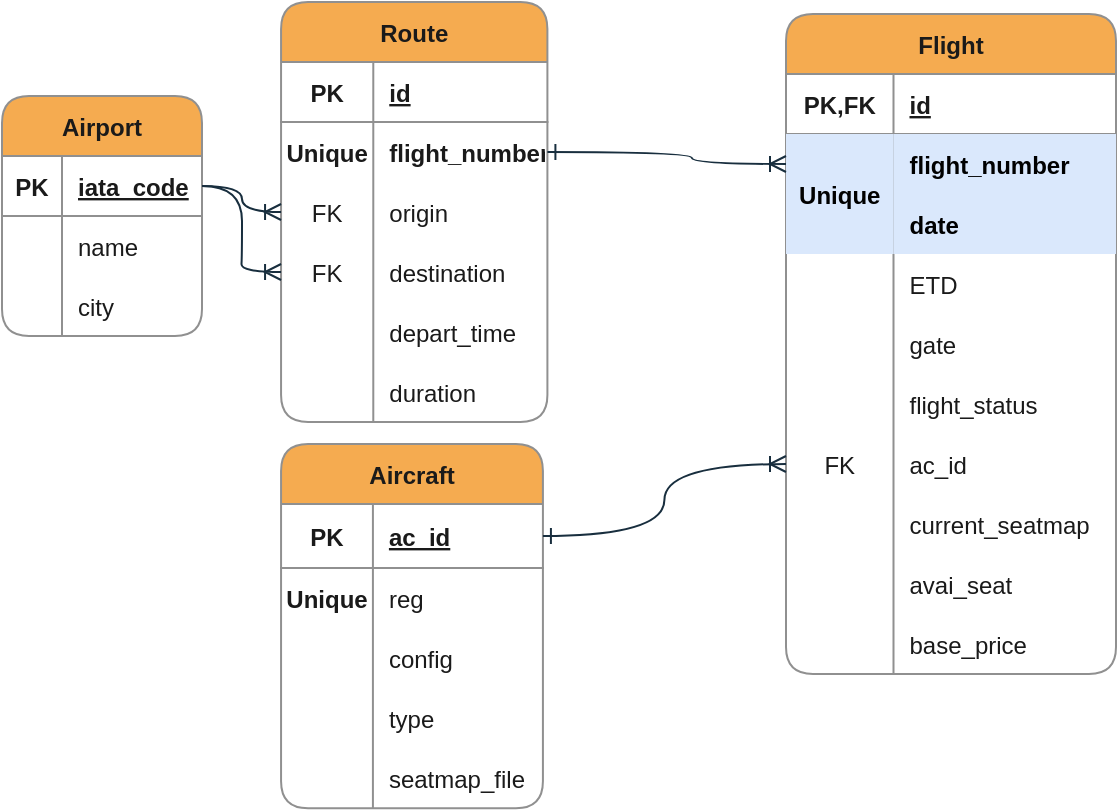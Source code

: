 <mxfile version="21.1.2" type="device">
  <diagram name="Page-1" id="VStVm216bVT6x2xg9EZD">
    <mxGraphModel dx="648" dy="662" grid="0" gridSize="10" guides="1" tooltips="1" connect="1" arrows="1" fold="1" page="1" pageScale="1" pageWidth="1654" pageHeight="1169" math="0" shadow="0">
      <root>
        <mxCell id="0" />
        <mxCell id="1" parent="0" />
        <mxCell id="iyMpevj_MP7e8I89YOsK-1" value="Route" style="shape=table;startSize=30;container=1;collapsible=1;childLayout=tableLayout;fixedRows=1;rowLines=0;fontStyle=1;align=center;resizeLast=1;rounded=1;fillColor=#F5AB50;strokeColor=#909090;fontColor=#1A1A1A;" vertex="1" parent="1">
          <mxGeometry x="172.53" y="488" width="133.176" height="210" as="geometry">
            <mxRectangle x="360" y="570" width="70" height="30" as="alternateBounds" />
          </mxGeometry>
        </mxCell>
        <mxCell id="iyMpevj_MP7e8I89YOsK-2" value="" style="shape=tableRow;horizontal=0;startSize=0;swimlaneHead=0;swimlaneBody=0;fillColor=none;collapsible=0;dropTarget=0;points=[[0,0.5],[1,0.5]];portConstraint=eastwest;top=0;left=0;right=0;bottom=1;rounded=1;strokeColor=#909090;fontColor=#1A1A1A;" vertex="1" parent="iyMpevj_MP7e8I89YOsK-1">
          <mxGeometry y="30" width="133.176" height="30" as="geometry" />
        </mxCell>
        <mxCell id="iyMpevj_MP7e8I89YOsK-3" value="PK" style="shape=partialRectangle;connectable=0;fillColor=none;top=0;left=0;bottom=0;right=0;fontStyle=1;overflow=hidden;rounded=1;strokeColor=#909090;fontColor=#1A1A1A;" vertex="1" parent="iyMpevj_MP7e8I89YOsK-2">
          <mxGeometry width="46.117" height="30" as="geometry">
            <mxRectangle width="46.117" height="30" as="alternateBounds" />
          </mxGeometry>
        </mxCell>
        <mxCell id="iyMpevj_MP7e8I89YOsK-4" value="id" style="shape=partialRectangle;connectable=0;fillColor=none;top=0;left=0;bottom=0;right=0;align=left;spacingLeft=6;fontStyle=5;overflow=hidden;rounded=1;strokeColor=#909090;fontColor=#1A1A1A;" vertex="1" parent="iyMpevj_MP7e8I89YOsK-2">
          <mxGeometry x="46.117" width="87.059" height="30" as="geometry">
            <mxRectangle width="87.059" height="30" as="alternateBounds" />
          </mxGeometry>
        </mxCell>
        <mxCell id="iyMpevj_MP7e8I89YOsK-96" style="shape=tableRow;horizontal=0;startSize=0;swimlaneHead=0;swimlaneBody=0;fillColor=none;collapsible=0;dropTarget=0;points=[[0,0.5],[1,0.5]];portConstraint=eastwest;top=0;left=0;right=0;bottom=0;rounded=1;strokeColor=#909090;fontColor=#1A1A1A;fontStyle=1" vertex="1" parent="iyMpevj_MP7e8I89YOsK-1">
          <mxGeometry y="60" width="133.176" height="30" as="geometry" />
        </mxCell>
        <mxCell id="iyMpevj_MP7e8I89YOsK-97" value="Unique" style="shape=partialRectangle;connectable=0;fillColor=none;top=0;left=0;bottom=0;right=0;editable=1;overflow=hidden;rounded=1;strokeColor=#909090;fontColor=#1A1A1A;fontStyle=1" vertex="1" parent="iyMpevj_MP7e8I89YOsK-96">
          <mxGeometry width="46.117" height="30" as="geometry">
            <mxRectangle width="46.117" height="30" as="alternateBounds" />
          </mxGeometry>
        </mxCell>
        <mxCell id="iyMpevj_MP7e8I89YOsK-98" value="flight_number" style="shape=partialRectangle;connectable=0;fillColor=none;top=0;left=0;bottom=0;right=0;align=left;spacingLeft=6;overflow=hidden;rounded=1;strokeColor=#909090;fontColor=#1A1A1A;fontStyle=1" vertex="1" parent="iyMpevj_MP7e8I89YOsK-96">
          <mxGeometry x="46.117" width="87.059" height="30" as="geometry">
            <mxRectangle width="87.059" height="30" as="alternateBounds" />
          </mxGeometry>
        </mxCell>
        <mxCell id="iyMpevj_MP7e8I89YOsK-5" value="" style="shape=tableRow;horizontal=0;startSize=0;swimlaneHead=0;swimlaneBody=0;fillColor=none;collapsible=0;dropTarget=0;points=[[0,0.5],[1,0.5]];portConstraint=eastwest;top=0;left=0;right=0;bottom=0;rounded=1;strokeColor=#909090;fontColor=#1A1A1A;" vertex="1" parent="iyMpevj_MP7e8I89YOsK-1">
          <mxGeometry y="90" width="133.176" height="30" as="geometry" />
        </mxCell>
        <mxCell id="iyMpevj_MP7e8I89YOsK-6" value="FK" style="shape=partialRectangle;connectable=0;fillColor=none;top=0;left=0;bottom=0;right=0;editable=1;overflow=hidden;rounded=1;strokeColor=#909090;fontColor=#1A1A1A;" vertex="1" parent="iyMpevj_MP7e8I89YOsK-5">
          <mxGeometry width="46.117" height="30" as="geometry">
            <mxRectangle width="46.117" height="30" as="alternateBounds" />
          </mxGeometry>
        </mxCell>
        <mxCell id="iyMpevj_MP7e8I89YOsK-7" value="origin" style="shape=partialRectangle;connectable=0;fillColor=none;top=0;left=0;bottom=0;right=0;align=left;spacingLeft=6;overflow=hidden;rounded=1;strokeColor=#909090;fontColor=#1A1A1A;" vertex="1" parent="iyMpevj_MP7e8I89YOsK-5">
          <mxGeometry x="46.117" width="87.059" height="30" as="geometry">
            <mxRectangle width="87.059" height="30" as="alternateBounds" />
          </mxGeometry>
        </mxCell>
        <mxCell id="iyMpevj_MP7e8I89YOsK-8" value="" style="shape=tableRow;horizontal=0;startSize=0;swimlaneHead=0;swimlaneBody=0;fillColor=none;collapsible=0;dropTarget=0;points=[[0,0.5],[1,0.5]];portConstraint=eastwest;top=0;left=0;right=0;bottom=0;rounded=1;strokeColor=#909090;fontColor=#1A1A1A;" vertex="1" parent="iyMpevj_MP7e8I89YOsK-1">
          <mxGeometry y="120" width="133.176" height="30" as="geometry" />
        </mxCell>
        <mxCell id="iyMpevj_MP7e8I89YOsK-9" value="FK" style="shape=partialRectangle;connectable=0;fillColor=none;top=0;left=0;bottom=0;right=0;editable=1;overflow=hidden;rounded=1;strokeColor=#909090;fontColor=#1A1A1A;" vertex="1" parent="iyMpevj_MP7e8I89YOsK-8">
          <mxGeometry width="46.117" height="30" as="geometry">
            <mxRectangle width="46.117" height="30" as="alternateBounds" />
          </mxGeometry>
        </mxCell>
        <mxCell id="iyMpevj_MP7e8I89YOsK-10" value="destination" style="shape=partialRectangle;connectable=0;fillColor=none;top=0;left=0;bottom=0;right=0;align=left;spacingLeft=6;overflow=hidden;rounded=1;strokeColor=#909090;fontColor=#1A1A1A;" vertex="1" parent="iyMpevj_MP7e8I89YOsK-8">
          <mxGeometry x="46.117" width="87.059" height="30" as="geometry">
            <mxRectangle width="87.059" height="30" as="alternateBounds" />
          </mxGeometry>
        </mxCell>
        <mxCell id="iyMpevj_MP7e8I89YOsK-11" value="" style="shape=tableRow;horizontal=0;startSize=0;swimlaneHead=0;swimlaneBody=0;fillColor=none;collapsible=0;dropTarget=0;points=[[0,0.5],[1,0.5]];portConstraint=eastwest;top=0;left=0;right=0;bottom=0;rounded=1;strokeColor=#909090;fontColor=#1A1A1A;" vertex="1" parent="iyMpevj_MP7e8I89YOsK-1">
          <mxGeometry y="150" width="133.176" height="30" as="geometry" />
        </mxCell>
        <mxCell id="iyMpevj_MP7e8I89YOsK-12" value="" style="shape=partialRectangle;connectable=0;fillColor=none;top=0;left=0;bottom=0;right=0;editable=1;overflow=hidden;rounded=1;strokeColor=#909090;fontColor=#1A1A1A;" vertex="1" parent="iyMpevj_MP7e8I89YOsK-11">
          <mxGeometry width="46.117" height="30" as="geometry">
            <mxRectangle width="46.117" height="30" as="alternateBounds" />
          </mxGeometry>
        </mxCell>
        <mxCell id="iyMpevj_MP7e8I89YOsK-13" value="depart_time" style="shape=partialRectangle;connectable=0;fillColor=none;top=0;left=0;bottom=0;right=0;align=left;spacingLeft=6;overflow=hidden;rounded=1;strokeColor=#909090;fontColor=#1A1A1A;" vertex="1" parent="iyMpevj_MP7e8I89YOsK-11">
          <mxGeometry x="46.117" width="87.059" height="30" as="geometry">
            <mxRectangle width="87.059" height="30" as="alternateBounds" />
          </mxGeometry>
        </mxCell>
        <mxCell id="iyMpevj_MP7e8I89YOsK-14" style="shape=tableRow;horizontal=0;startSize=0;swimlaneHead=0;swimlaneBody=0;fillColor=none;collapsible=0;dropTarget=0;points=[[0,0.5],[1,0.5]];portConstraint=eastwest;top=0;left=0;right=0;bottom=0;rounded=1;strokeColor=#909090;fontColor=#1A1A1A;" vertex="1" parent="iyMpevj_MP7e8I89YOsK-1">
          <mxGeometry y="180" width="133.176" height="30" as="geometry" />
        </mxCell>
        <mxCell id="iyMpevj_MP7e8I89YOsK-15" style="shape=partialRectangle;connectable=0;fillColor=none;top=0;left=0;bottom=0;right=0;editable=1;overflow=hidden;rounded=1;strokeColor=#909090;fontColor=#1A1A1A;" vertex="1" parent="iyMpevj_MP7e8I89YOsK-14">
          <mxGeometry width="46.117" height="30" as="geometry">
            <mxRectangle width="46.117" height="30" as="alternateBounds" />
          </mxGeometry>
        </mxCell>
        <mxCell id="iyMpevj_MP7e8I89YOsK-16" value="duration" style="shape=partialRectangle;connectable=0;fillColor=none;top=0;left=0;bottom=0;right=0;align=left;spacingLeft=6;overflow=hidden;rounded=1;strokeColor=#909090;fontColor=#1A1A1A;" vertex="1" parent="iyMpevj_MP7e8I89YOsK-14">
          <mxGeometry x="46.117" width="87.059" height="30" as="geometry">
            <mxRectangle width="87.059" height="30" as="alternateBounds" />
          </mxGeometry>
        </mxCell>
        <mxCell id="iyMpevj_MP7e8I89YOsK-20" value="Airport" style="shape=table;startSize=30;container=1;collapsible=1;childLayout=tableLayout;fixedRows=1;rowLines=0;fontStyle=1;align=center;resizeLast=1;rounded=1;fillColor=#F5AB50;strokeColor=#909090;fontColor=#1A1A1A;" vertex="1" parent="1">
          <mxGeometry x="33" y="535" width="100" height="120" as="geometry" />
        </mxCell>
        <mxCell id="iyMpevj_MP7e8I89YOsK-21" value="" style="shape=tableRow;horizontal=0;startSize=0;swimlaneHead=0;swimlaneBody=0;fillColor=none;collapsible=0;dropTarget=0;points=[[0,0.5],[1,0.5]];portConstraint=eastwest;top=0;left=0;right=0;bottom=1;rounded=1;strokeColor=#909090;fontColor=#1A1A1A;" vertex="1" parent="iyMpevj_MP7e8I89YOsK-20">
          <mxGeometry y="30" width="100" height="30" as="geometry" />
        </mxCell>
        <mxCell id="iyMpevj_MP7e8I89YOsK-22" value="PK" style="shape=partialRectangle;connectable=0;fillColor=none;top=0;left=0;bottom=0;right=0;fontStyle=1;overflow=hidden;rounded=1;strokeColor=#909090;fontColor=#1A1A1A;" vertex="1" parent="iyMpevj_MP7e8I89YOsK-21">
          <mxGeometry width="30" height="30" as="geometry">
            <mxRectangle width="30" height="30" as="alternateBounds" />
          </mxGeometry>
        </mxCell>
        <mxCell id="iyMpevj_MP7e8I89YOsK-23" value="iata_code" style="shape=partialRectangle;connectable=0;fillColor=none;top=0;left=0;bottom=0;right=0;align=left;spacingLeft=6;fontStyle=5;overflow=hidden;rounded=1;strokeColor=#909090;fontColor=#1A1A1A;" vertex="1" parent="iyMpevj_MP7e8I89YOsK-21">
          <mxGeometry x="30" width="70" height="30" as="geometry">
            <mxRectangle width="70" height="30" as="alternateBounds" />
          </mxGeometry>
        </mxCell>
        <mxCell id="iyMpevj_MP7e8I89YOsK-24" value="" style="shape=tableRow;horizontal=0;startSize=0;swimlaneHead=0;swimlaneBody=0;fillColor=none;collapsible=0;dropTarget=0;points=[[0,0.5],[1,0.5]];portConstraint=eastwest;top=0;left=0;right=0;bottom=0;rounded=1;strokeColor=#909090;fontColor=#1A1A1A;" vertex="1" parent="iyMpevj_MP7e8I89YOsK-20">
          <mxGeometry y="60" width="100" height="30" as="geometry" />
        </mxCell>
        <mxCell id="iyMpevj_MP7e8I89YOsK-25" value="" style="shape=partialRectangle;connectable=0;fillColor=none;top=0;left=0;bottom=0;right=0;editable=1;overflow=hidden;rounded=1;strokeColor=#909090;fontColor=#1A1A1A;" vertex="1" parent="iyMpevj_MP7e8I89YOsK-24">
          <mxGeometry width="30" height="30" as="geometry">
            <mxRectangle width="30" height="30" as="alternateBounds" />
          </mxGeometry>
        </mxCell>
        <mxCell id="iyMpevj_MP7e8I89YOsK-26" value="name" style="shape=partialRectangle;connectable=0;fillColor=none;top=0;left=0;bottom=0;right=0;align=left;spacingLeft=6;overflow=hidden;rounded=1;strokeColor=#909090;fontColor=#1A1A1A;" vertex="1" parent="iyMpevj_MP7e8I89YOsK-24">
          <mxGeometry x="30" width="70" height="30" as="geometry">
            <mxRectangle width="70" height="30" as="alternateBounds" />
          </mxGeometry>
        </mxCell>
        <mxCell id="iyMpevj_MP7e8I89YOsK-27" value="" style="shape=tableRow;horizontal=0;startSize=0;swimlaneHead=0;swimlaneBody=0;fillColor=none;collapsible=0;dropTarget=0;points=[[0,0.5],[1,0.5]];portConstraint=eastwest;top=0;left=0;right=0;bottom=0;rounded=1;strokeColor=#909090;fontColor=#1A1A1A;" vertex="1" parent="iyMpevj_MP7e8I89YOsK-20">
          <mxGeometry y="90" width="100" height="30" as="geometry" />
        </mxCell>
        <mxCell id="iyMpevj_MP7e8I89YOsK-28" value="" style="shape=partialRectangle;connectable=0;fillColor=none;top=0;left=0;bottom=0;right=0;editable=1;overflow=hidden;rounded=1;strokeColor=#909090;fontColor=#1A1A1A;" vertex="1" parent="iyMpevj_MP7e8I89YOsK-27">
          <mxGeometry width="30" height="30" as="geometry">
            <mxRectangle width="30" height="30" as="alternateBounds" />
          </mxGeometry>
        </mxCell>
        <mxCell id="iyMpevj_MP7e8I89YOsK-29" value="city" style="shape=partialRectangle;connectable=0;fillColor=none;top=0;left=0;bottom=0;right=0;align=left;spacingLeft=6;overflow=hidden;rounded=1;strokeColor=#909090;fontColor=#1A1A1A;" vertex="1" parent="iyMpevj_MP7e8I89YOsK-27">
          <mxGeometry x="30" width="70" height="30" as="geometry">
            <mxRectangle width="70" height="30" as="alternateBounds" />
          </mxGeometry>
        </mxCell>
        <mxCell id="iyMpevj_MP7e8I89YOsK-30" value="Aircraft" style="shape=table;startSize=30;container=1;collapsible=1;childLayout=tableLayout;fixedRows=1;rowLines=0;fontStyle=1;align=center;resizeLast=1;rounded=1;fillColor=#F5AB50;strokeColor=#909090;fontColor=#1A1A1A;" vertex="1" parent="1">
          <mxGeometry x="172.53" y="709" width="130.928" height="182.13" as="geometry" />
        </mxCell>
        <mxCell id="iyMpevj_MP7e8I89YOsK-31" value="" style="shape=tableRow;horizontal=0;startSize=0;swimlaneHead=0;swimlaneBody=0;fillColor=none;collapsible=0;dropTarget=0;points=[[0,0.5],[1,0.5]];portConstraint=eastwest;top=0;left=0;right=0;bottom=1;rounded=1;strokeColor=#909090;fontColor=#1A1A1A;" vertex="1" parent="iyMpevj_MP7e8I89YOsK-30">
          <mxGeometry y="30" width="130.928" height="32" as="geometry" />
        </mxCell>
        <mxCell id="iyMpevj_MP7e8I89YOsK-32" value="PK" style="shape=partialRectangle;connectable=0;fillColor=none;top=0;left=0;bottom=0;right=0;fontStyle=1;overflow=hidden;rounded=1;strokeColor=#909090;fontColor=#1A1A1A;" vertex="1" parent="iyMpevj_MP7e8I89YOsK-31">
          <mxGeometry width="45.928" height="32" as="geometry">
            <mxRectangle width="45.928" height="32" as="alternateBounds" />
          </mxGeometry>
        </mxCell>
        <mxCell id="iyMpevj_MP7e8I89YOsK-33" value="ac_id" style="shape=partialRectangle;connectable=0;fillColor=none;top=0;left=0;bottom=0;right=0;align=left;spacingLeft=6;fontStyle=5;overflow=hidden;rounded=1;strokeColor=#909090;fontColor=#1A1A1A;" vertex="1" parent="iyMpevj_MP7e8I89YOsK-31">
          <mxGeometry x="45.928" width="85.0" height="32" as="geometry">
            <mxRectangle width="85.0" height="32" as="alternateBounds" />
          </mxGeometry>
        </mxCell>
        <mxCell id="iyMpevj_MP7e8I89YOsK-34" value="" style="shape=tableRow;horizontal=0;startSize=0;swimlaneHead=0;swimlaneBody=0;fillColor=none;collapsible=0;dropTarget=0;points=[[0,0.5],[1,0.5]];portConstraint=eastwest;top=0;left=0;right=0;bottom=0;rounded=1;strokeColor=#909090;fontColor=#1A1A1A;" vertex="1" parent="iyMpevj_MP7e8I89YOsK-30">
          <mxGeometry y="62" width="130.928" height="30" as="geometry" />
        </mxCell>
        <mxCell id="iyMpevj_MP7e8I89YOsK-35" value="Unique" style="shape=partialRectangle;connectable=0;fillColor=none;top=0;left=0;bottom=0;right=0;editable=1;overflow=hidden;rounded=1;strokeColor=#909090;fontColor=#1A1A1A;fontStyle=1" vertex="1" parent="iyMpevj_MP7e8I89YOsK-34">
          <mxGeometry width="45.928" height="30" as="geometry">
            <mxRectangle width="45.928" height="30" as="alternateBounds" />
          </mxGeometry>
        </mxCell>
        <mxCell id="iyMpevj_MP7e8I89YOsK-36" value="reg" style="shape=partialRectangle;connectable=0;fillColor=none;top=0;left=0;bottom=0;right=0;align=left;spacingLeft=6;overflow=hidden;rounded=1;strokeColor=#909090;fontColor=#1A1A1A;" vertex="1" parent="iyMpevj_MP7e8I89YOsK-34">
          <mxGeometry x="45.928" width="85.0" height="30" as="geometry">
            <mxRectangle width="85.0" height="30" as="alternateBounds" />
          </mxGeometry>
        </mxCell>
        <mxCell id="iyMpevj_MP7e8I89YOsK-37" value="" style="shape=tableRow;horizontal=0;startSize=0;swimlaneHead=0;swimlaneBody=0;fillColor=none;collapsible=0;dropTarget=0;points=[[0,0.5],[1,0.5]];portConstraint=eastwest;top=0;left=0;right=0;bottom=0;rounded=1;strokeColor=#909090;fontColor=#1A1A1A;" vertex="1" parent="iyMpevj_MP7e8I89YOsK-30">
          <mxGeometry y="92" width="130.928" height="30" as="geometry" />
        </mxCell>
        <mxCell id="iyMpevj_MP7e8I89YOsK-38" value="" style="shape=partialRectangle;connectable=0;fillColor=none;top=0;left=0;bottom=0;right=0;editable=1;overflow=hidden;rounded=1;strokeColor=#909090;fontColor=#1A1A1A;" vertex="1" parent="iyMpevj_MP7e8I89YOsK-37">
          <mxGeometry width="45.928" height="30" as="geometry">
            <mxRectangle width="45.928" height="30" as="alternateBounds" />
          </mxGeometry>
        </mxCell>
        <mxCell id="iyMpevj_MP7e8I89YOsK-39" value="config" style="shape=partialRectangle;connectable=0;fillColor=none;top=0;left=0;bottom=0;right=0;align=left;spacingLeft=6;overflow=hidden;rounded=1;strokeColor=#909090;fontColor=#1A1A1A;" vertex="1" parent="iyMpevj_MP7e8I89YOsK-37">
          <mxGeometry x="45.928" width="85.0" height="30" as="geometry">
            <mxRectangle width="85.0" height="30" as="alternateBounds" />
          </mxGeometry>
        </mxCell>
        <mxCell id="iyMpevj_MP7e8I89YOsK-40" style="shape=tableRow;horizontal=0;startSize=0;swimlaneHead=0;swimlaneBody=0;fillColor=none;collapsible=0;dropTarget=0;points=[[0,0.5],[1,0.5]];portConstraint=eastwest;top=0;left=0;right=0;bottom=0;rounded=1;strokeColor=#909090;fontColor=#1A1A1A;" vertex="1" parent="iyMpevj_MP7e8I89YOsK-30">
          <mxGeometry y="122" width="130.928" height="30" as="geometry" />
        </mxCell>
        <mxCell id="iyMpevj_MP7e8I89YOsK-41" value="" style="shape=partialRectangle;connectable=0;fillColor=none;top=0;left=0;bottom=0;right=0;editable=1;overflow=hidden;rounded=1;strokeColor=#909090;fontColor=#1A1A1A;" vertex="1" parent="iyMpevj_MP7e8I89YOsK-40">
          <mxGeometry width="45.928" height="30" as="geometry">
            <mxRectangle width="45.928" height="30" as="alternateBounds" />
          </mxGeometry>
        </mxCell>
        <mxCell id="iyMpevj_MP7e8I89YOsK-42" value="type" style="shape=partialRectangle;connectable=0;fillColor=none;top=0;left=0;bottom=0;right=0;align=left;spacingLeft=6;overflow=hidden;rounded=1;strokeColor=#909090;fontColor=#1A1A1A;" vertex="1" parent="iyMpevj_MP7e8I89YOsK-40">
          <mxGeometry x="45.928" width="85.0" height="30" as="geometry">
            <mxRectangle width="85.0" height="30" as="alternateBounds" />
          </mxGeometry>
        </mxCell>
        <mxCell id="iyMpevj_MP7e8I89YOsK-107" style="shape=tableRow;horizontal=0;startSize=0;swimlaneHead=0;swimlaneBody=0;fillColor=none;collapsible=0;dropTarget=0;points=[[0,0.5],[1,0.5]];portConstraint=eastwest;top=0;left=0;right=0;bottom=0;rounded=1;strokeColor=#909090;fontColor=#1A1A1A;" vertex="1" parent="iyMpevj_MP7e8I89YOsK-30">
          <mxGeometry y="152" width="130.928" height="30" as="geometry" />
        </mxCell>
        <mxCell id="iyMpevj_MP7e8I89YOsK-108" value="" style="shape=partialRectangle;connectable=0;fillColor=none;top=0;left=0;bottom=0;right=0;editable=1;overflow=hidden;rounded=1;strokeColor=#909090;fontColor=#1A1A1A;" vertex="1" parent="iyMpevj_MP7e8I89YOsK-107">
          <mxGeometry width="45.928" height="30" as="geometry">
            <mxRectangle width="45.928" height="30" as="alternateBounds" />
          </mxGeometry>
        </mxCell>
        <mxCell id="iyMpevj_MP7e8I89YOsK-109" value="seatmap_file" style="shape=partialRectangle;connectable=0;fillColor=none;top=0;left=0;bottom=0;right=0;align=left;spacingLeft=6;overflow=hidden;rounded=1;strokeColor=#909090;fontColor=#1A1A1A;" vertex="1" parent="iyMpevj_MP7e8I89YOsK-107">
          <mxGeometry x="45.928" width="85.0" height="30" as="geometry">
            <mxRectangle width="85.0" height="30" as="alternateBounds" />
          </mxGeometry>
        </mxCell>
        <mxCell id="iyMpevj_MP7e8I89YOsK-50" value="Flight" style="shape=table;startSize=30;container=1;collapsible=1;childLayout=tableLayout;fixedRows=1;rowLines=0;fontStyle=1;align=center;resizeLast=1;rounded=1;fillColor=#F5AB50;strokeColor=#909090;fontColor=#1A1A1A;" vertex="1" parent="1">
          <mxGeometry x="425" y="494" width="165" height="330" as="geometry" />
        </mxCell>
        <mxCell id="iyMpevj_MP7e8I89YOsK-51" value="" style="shape=tableRow;horizontal=0;startSize=0;swimlaneHead=0;swimlaneBody=0;fillColor=none;collapsible=0;dropTarget=0;points=[[0,0.5],[1,0.5]];portConstraint=eastwest;top=0;left=0;right=0;bottom=1;rounded=1;strokeColor=#909090;fontColor=#1A1A1A;" vertex="1" parent="iyMpevj_MP7e8I89YOsK-50">
          <mxGeometry y="30" width="165" height="30" as="geometry" />
        </mxCell>
        <mxCell id="iyMpevj_MP7e8I89YOsK-52" value="PK,FK" style="shape=partialRectangle;connectable=0;fillColor=none;top=0;left=0;bottom=0;right=0;fontStyle=1;overflow=hidden;rounded=1;strokeColor=#909090;fontColor=#1A1A1A;" vertex="1" parent="iyMpevj_MP7e8I89YOsK-51">
          <mxGeometry width="53.75" height="30" as="geometry">
            <mxRectangle width="53.75" height="30" as="alternateBounds" />
          </mxGeometry>
        </mxCell>
        <mxCell id="iyMpevj_MP7e8I89YOsK-53" value="id" style="shape=partialRectangle;connectable=0;fillColor=none;top=0;left=0;bottom=0;right=0;align=left;spacingLeft=6;fontStyle=5;overflow=hidden;rounded=1;strokeColor=#909090;fontColor=#1A1A1A;" vertex="1" parent="iyMpevj_MP7e8I89YOsK-51">
          <mxGeometry x="53.75" width="111.25" height="30" as="geometry">
            <mxRectangle width="111.25" height="30" as="alternateBounds" />
          </mxGeometry>
        </mxCell>
        <mxCell id="iyMpevj_MP7e8I89YOsK-54" style="shape=tableRow;horizontal=0;startSize=0;swimlaneHead=0;swimlaneBody=0;fillColor=none;collapsible=0;dropTarget=0;points=[[0,0.5],[1,0.5]];portConstraint=eastwest;top=0;left=0;right=0;bottom=0;rounded=1;strokeColor=#909090;fontColor=#1A1A1A;" vertex="1" parent="iyMpevj_MP7e8I89YOsK-50">
          <mxGeometry y="60" width="165" height="30" as="geometry" />
        </mxCell>
        <mxCell id="iyMpevj_MP7e8I89YOsK-55" value="Unique" style="shape=partialRectangle;connectable=0;fillColor=#dae8fc;top=0;left=0;bottom=0;right=0;editable=1;overflow=hidden;rounded=1;strokeColor=#6c8ebf;rowspan=2;colspan=1;fontStyle=1;gradientColor=none;shadow=0;" vertex="1" parent="iyMpevj_MP7e8I89YOsK-54">
          <mxGeometry width="53.75" height="60" as="geometry">
            <mxRectangle width="53.75" height="30" as="alternateBounds" />
          </mxGeometry>
        </mxCell>
        <mxCell id="iyMpevj_MP7e8I89YOsK-56" value="flight_number" style="shape=partialRectangle;connectable=0;fillColor=#dae8fc;top=0;left=0;bottom=0;right=0;align=left;spacingLeft=6;overflow=hidden;rounded=1;strokeColor=#6c8ebf;fontStyle=1;labelBorderColor=none;labelBackgroundColor=none;" vertex="1" parent="iyMpevj_MP7e8I89YOsK-54">
          <mxGeometry x="53.75" width="111.25" height="30" as="geometry">
            <mxRectangle width="111.25" height="30" as="alternateBounds" />
          </mxGeometry>
        </mxCell>
        <mxCell id="iyMpevj_MP7e8I89YOsK-57" style="shape=tableRow;horizontal=0;startSize=0;swimlaneHead=0;swimlaneBody=0;fillColor=none;collapsible=0;dropTarget=0;points=[[0,0.5],[1,0.5]];portConstraint=eastwest;top=0;left=0;right=0;bottom=0;rounded=1;strokeColor=#909090;fontColor=#1A1A1A;" vertex="1" parent="iyMpevj_MP7e8I89YOsK-50">
          <mxGeometry y="90" width="165" height="30" as="geometry" />
        </mxCell>
        <mxCell id="iyMpevj_MP7e8I89YOsK-58" style="shape=partialRectangle;connectable=0;fillColor=none;top=0;left=0;bottom=0;right=0;editable=1;overflow=hidden;rounded=1;strokeColor=#909090;fontColor=#1A1A1A;" vertex="1" visible="0" parent="iyMpevj_MP7e8I89YOsK-57">
          <mxGeometry width="53.75" height="30" as="geometry">
            <mxRectangle width="53.75" height="30" as="alternateBounds" />
          </mxGeometry>
        </mxCell>
        <mxCell id="iyMpevj_MP7e8I89YOsK-59" value="date" style="shape=partialRectangle;connectable=0;fillColor=#dae8fc;top=0;left=0;bottom=0;right=0;align=left;spacingLeft=6;overflow=hidden;rounded=1;strokeColor=#6c8ebf;fontStyle=1" vertex="1" parent="iyMpevj_MP7e8I89YOsK-57">
          <mxGeometry x="53.75" width="111.25" height="30" as="geometry">
            <mxRectangle width="111.25" height="30" as="alternateBounds" />
          </mxGeometry>
        </mxCell>
        <mxCell id="iyMpevj_MP7e8I89YOsK-60" value="" style="shape=tableRow;horizontal=0;startSize=0;swimlaneHead=0;swimlaneBody=0;fillColor=none;collapsible=0;dropTarget=0;points=[[0,0.5],[1,0.5]];portConstraint=eastwest;top=0;left=0;right=0;bottom=0;rounded=1;strokeColor=#909090;fontColor=#1A1A1A;" vertex="1" parent="iyMpevj_MP7e8I89YOsK-50">
          <mxGeometry y="120" width="165" height="30" as="geometry" />
        </mxCell>
        <mxCell id="iyMpevj_MP7e8I89YOsK-61" value="" style="shape=partialRectangle;connectable=0;fillColor=none;top=0;left=0;bottom=0;right=0;editable=1;overflow=hidden;rounded=1;strokeColor=#909090;fontColor=#1A1A1A;" vertex="1" parent="iyMpevj_MP7e8I89YOsK-60">
          <mxGeometry width="53.75" height="30" as="geometry">
            <mxRectangle width="53.75" height="30" as="alternateBounds" />
          </mxGeometry>
        </mxCell>
        <mxCell id="iyMpevj_MP7e8I89YOsK-62" value="ETD" style="shape=partialRectangle;connectable=0;fillColor=none;top=0;left=0;bottom=0;right=0;align=left;spacingLeft=6;overflow=hidden;rounded=1;strokeColor=#909090;fontColor=#1A1A1A;" vertex="1" parent="iyMpevj_MP7e8I89YOsK-60">
          <mxGeometry x="53.75" width="111.25" height="30" as="geometry">
            <mxRectangle width="111.25" height="30" as="alternateBounds" />
          </mxGeometry>
        </mxCell>
        <mxCell id="iyMpevj_MP7e8I89YOsK-63" value="" style="shape=tableRow;horizontal=0;startSize=0;swimlaneHead=0;swimlaneBody=0;fillColor=none;collapsible=0;dropTarget=0;points=[[0,0.5],[1,0.5]];portConstraint=eastwest;top=0;left=0;right=0;bottom=0;rounded=1;strokeColor=#909090;fontColor=#1A1A1A;" vertex="1" parent="iyMpevj_MP7e8I89YOsK-50">
          <mxGeometry y="150" width="165" height="30" as="geometry" />
        </mxCell>
        <mxCell id="iyMpevj_MP7e8I89YOsK-64" value="" style="shape=partialRectangle;connectable=0;fillColor=none;top=0;left=0;bottom=0;right=0;editable=1;overflow=hidden;rounded=1;strokeColor=#909090;fontColor=#1A1A1A;" vertex="1" parent="iyMpevj_MP7e8I89YOsK-63">
          <mxGeometry width="53.75" height="30" as="geometry">
            <mxRectangle width="53.75" height="30" as="alternateBounds" />
          </mxGeometry>
        </mxCell>
        <mxCell id="iyMpevj_MP7e8I89YOsK-65" value="gate" style="shape=partialRectangle;connectable=0;fillColor=none;top=0;left=0;bottom=0;right=0;align=left;spacingLeft=6;overflow=hidden;rounded=1;strokeColor=#909090;fontColor=#1A1A1A;" vertex="1" parent="iyMpevj_MP7e8I89YOsK-63">
          <mxGeometry x="53.75" width="111.25" height="30" as="geometry">
            <mxRectangle width="111.25" height="30" as="alternateBounds" />
          </mxGeometry>
        </mxCell>
        <mxCell id="iyMpevj_MP7e8I89YOsK-66" style="shape=tableRow;horizontal=0;startSize=0;swimlaneHead=0;swimlaneBody=0;fillColor=none;collapsible=0;dropTarget=0;points=[[0,0.5],[1,0.5]];portConstraint=eastwest;top=0;left=0;right=0;bottom=0;rounded=1;strokeColor=#909090;fontColor=#1A1A1A;" vertex="1" parent="iyMpevj_MP7e8I89YOsK-50">
          <mxGeometry y="180" width="165" height="30" as="geometry" />
        </mxCell>
        <mxCell id="iyMpevj_MP7e8I89YOsK-67" style="shape=partialRectangle;connectable=0;fillColor=none;top=0;left=0;bottom=0;right=0;editable=1;overflow=hidden;rounded=1;strokeColor=#909090;fontColor=#1A1A1A;" vertex="1" parent="iyMpevj_MP7e8I89YOsK-66">
          <mxGeometry width="53.75" height="30" as="geometry">
            <mxRectangle width="53.75" height="30" as="alternateBounds" />
          </mxGeometry>
        </mxCell>
        <mxCell id="iyMpevj_MP7e8I89YOsK-68" value="flight_status" style="shape=partialRectangle;connectable=0;fillColor=none;top=0;left=0;bottom=0;right=0;align=left;spacingLeft=6;overflow=hidden;rounded=1;strokeColor=#909090;fontColor=#1A1A1A;" vertex="1" parent="iyMpevj_MP7e8I89YOsK-66">
          <mxGeometry x="53.75" width="111.25" height="30" as="geometry">
            <mxRectangle width="111.25" height="30" as="alternateBounds" />
          </mxGeometry>
        </mxCell>
        <mxCell id="iyMpevj_MP7e8I89YOsK-69" style="shape=tableRow;horizontal=0;startSize=0;swimlaneHead=0;swimlaneBody=0;fillColor=none;collapsible=0;dropTarget=0;points=[[0,0.5],[1,0.5]];portConstraint=eastwest;top=0;left=0;right=0;bottom=0;rounded=1;strokeColor=#909090;fontColor=#1A1A1A;" vertex="1" parent="iyMpevj_MP7e8I89YOsK-50">
          <mxGeometry y="210" width="165" height="30" as="geometry" />
        </mxCell>
        <mxCell id="iyMpevj_MP7e8I89YOsK-70" value="FK" style="shape=partialRectangle;connectable=0;fillColor=none;top=0;left=0;bottom=0;right=0;editable=1;overflow=hidden;rounded=1;strokeColor=#909090;fontColor=#1A1A1A;" vertex="1" parent="iyMpevj_MP7e8I89YOsK-69">
          <mxGeometry width="53.75" height="30" as="geometry">
            <mxRectangle width="53.75" height="30" as="alternateBounds" />
          </mxGeometry>
        </mxCell>
        <mxCell id="iyMpevj_MP7e8I89YOsK-71" value="ac_id" style="shape=partialRectangle;connectable=0;fillColor=none;top=0;left=0;bottom=0;right=0;align=left;spacingLeft=6;overflow=hidden;rounded=1;strokeColor=#909090;fontColor=#1A1A1A;" vertex="1" parent="iyMpevj_MP7e8I89YOsK-69">
          <mxGeometry x="53.75" width="111.25" height="30" as="geometry">
            <mxRectangle width="111.25" height="30" as="alternateBounds" />
          </mxGeometry>
        </mxCell>
        <mxCell id="iyMpevj_MP7e8I89YOsK-72" style="shape=tableRow;horizontal=0;startSize=0;swimlaneHead=0;swimlaneBody=0;fillColor=none;collapsible=0;dropTarget=0;points=[[0,0.5],[1,0.5]];portConstraint=eastwest;top=0;left=0;right=0;bottom=0;rounded=1;strokeColor=#909090;fontColor=#1A1A1A;" vertex="1" parent="iyMpevj_MP7e8I89YOsK-50">
          <mxGeometry y="240" width="165" height="30" as="geometry" />
        </mxCell>
        <mxCell id="iyMpevj_MP7e8I89YOsK-73" style="shape=partialRectangle;connectable=0;fillColor=none;top=0;left=0;bottom=0;right=0;editable=1;overflow=hidden;rounded=1;strokeColor=#909090;fontColor=#1A1A1A;" vertex="1" parent="iyMpevj_MP7e8I89YOsK-72">
          <mxGeometry width="53.75" height="30" as="geometry">
            <mxRectangle width="53.75" height="30" as="alternateBounds" />
          </mxGeometry>
        </mxCell>
        <mxCell id="iyMpevj_MP7e8I89YOsK-74" value="current_seatmap" style="shape=partialRectangle;connectable=0;fillColor=none;top=0;left=0;bottom=0;right=0;align=left;spacingLeft=6;overflow=hidden;rounded=1;strokeColor=#909090;fontColor=#1A1A1A;" vertex="1" parent="iyMpevj_MP7e8I89YOsK-72">
          <mxGeometry x="53.75" width="111.25" height="30" as="geometry">
            <mxRectangle width="111.25" height="30" as="alternateBounds" />
          </mxGeometry>
        </mxCell>
        <mxCell id="iyMpevj_MP7e8I89YOsK-75" style="shape=tableRow;horizontal=0;startSize=0;swimlaneHead=0;swimlaneBody=0;fillColor=none;collapsible=0;dropTarget=0;points=[[0,0.5],[1,0.5]];portConstraint=eastwest;top=0;left=0;right=0;bottom=0;rounded=1;strokeColor=#909090;fontColor=#1A1A1A;" vertex="1" parent="iyMpevj_MP7e8I89YOsK-50">
          <mxGeometry y="270" width="165" height="30" as="geometry" />
        </mxCell>
        <mxCell id="iyMpevj_MP7e8I89YOsK-76" style="shape=partialRectangle;connectable=0;fillColor=none;top=0;left=0;bottom=0;right=0;editable=1;overflow=hidden;rounded=1;strokeColor=#909090;fontColor=#1A1A1A;" vertex="1" parent="iyMpevj_MP7e8I89YOsK-75">
          <mxGeometry width="53.75" height="30" as="geometry">
            <mxRectangle width="53.75" height="30" as="alternateBounds" />
          </mxGeometry>
        </mxCell>
        <mxCell id="iyMpevj_MP7e8I89YOsK-77" value="avai_seat" style="shape=partialRectangle;connectable=0;fillColor=none;top=0;left=0;bottom=0;right=0;align=left;spacingLeft=6;overflow=hidden;rounded=1;strokeColor=#909090;fontColor=#1A1A1A;" vertex="1" parent="iyMpevj_MP7e8I89YOsK-75">
          <mxGeometry x="53.75" width="111.25" height="30" as="geometry">
            <mxRectangle width="111.25" height="30" as="alternateBounds" />
          </mxGeometry>
        </mxCell>
        <mxCell id="iyMpevj_MP7e8I89YOsK-78" style="shape=tableRow;horizontal=0;startSize=0;swimlaneHead=0;swimlaneBody=0;fillColor=none;collapsible=0;dropTarget=0;points=[[0,0.5],[1,0.5]];portConstraint=eastwest;top=0;left=0;right=0;bottom=0;rounded=1;strokeColor=#909090;fontColor=#1A1A1A;" vertex="1" parent="iyMpevj_MP7e8I89YOsK-50">
          <mxGeometry y="300" width="165" height="30" as="geometry" />
        </mxCell>
        <mxCell id="iyMpevj_MP7e8I89YOsK-79" style="shape=partialRectangle;connectable=0;fillColor=none;top=0;left=0;bottom=0;right=0;editable=1;overflow=hidden;rounded=1;strokeColor=#909090;fontColor=#1A1A1A;" vertex="1" parent="iyMpevj_MP7e8I89YOsK-78">
          <mxGeometry width="53.75" height="30" as="geometry">
            <mxRectangle width="53.75" height="30" as="alternateBounds" />
          </mxGeometry>
        </mxCell>
        <mxCell id="iyMpevj_MP7e8I89YOsK-80" value="base_price" style="shape=partialRectangle;connectable=0;fillColor=none;top=0;left=0;bottom=0;right=0;align=left;spacingLeft=6;overflow=hidden;rounded=1;strokeColor=#909090;fontColor=#1A1A1A;" vertex="1" parent="iyMpevj_MP7e8I89YOsK-78">
          <mxGeometry x="53.75" width="111.25" height="30" as="geometry">
            <mxRectangle width="111.25" height="30" as="alternateBounds" />
          </mxGeometry>
        </mxCell>
        <mxCell id="iyMpevj_MP7e8I89YOsK-82" value="" style="edgeStyle=orthogonalEdgeStyle;fontSize=12;html=1;endArrow=ERoneToMany;rounded=1;exitX=1;exitY=0.5;exitDx=0;exitDy=0;entryX=0;entryY=0.5;entryDx=0;entryDy=0;startArrow=ERone;startFill=0;curved=1;labelBackgroundColor=#EEEEEE;strokeColor=#182E3E;fontColor=#1A1A1A;" edge="1" parent="1" source="iyMpevj_MP7e8I89YOsK-31" target="iyMpevj_MP7e8I89YOsK-69">
          <mxGeometry width="100" height="100" relative="1" as="geometry">
            <mxPoint x="335.53" y="699.5" as="sourcePoint" />
            <mxPoint x="435.53" y="599.5" as="targetPoint" />
          </mxGeometry>
        </mxCell>
        <mxCell id="iyMpevj_MP7e8I89YOsK-83" style="edgeStyle=orthogonalEdgeStyle;rounded=1;orthogonalLoop=1;jettySize=auto;html=1;exitX=1;exitY=0.5;exitDx=0;exitDy=0;entryX=0;entryY=0.5;entryDx=0;entryDy=0;endArrow=ERoneToMany;endFill=0;curved=1;labelBackgroundColor=#EEEEEE;strokeColor=#182E3E;fontColor=#1A1A1A;" edge="1" parent="1" source="iyMpevj_MP7e8I89YOsK-21" target="iyMpevj_MP7e8I89YOsK-5">
          <mxGeometry relative="1" as="geometry">
            <mxPoint x="772.53" y="340.5" as="sourcePoint" />
          </mxGeometry>
        </mxCell>
        <mxCell id="iyMpevj_MP7e8I89YOsK-84" style="edgeStyle=orthogonalEdgeStyle;rounded=1;orthogonalLoop=1;jettySize=auto;html=1;entryX=0;entryY=0.5;entryDx=0;entryDy=0;endArrow=ERoneToMany;endFill=0;curved=1;labelBackgroundColor=#EEEEEE;strokeColor=#182E3E;fontColor=#1A1A1A;" edge="1" parent="1" source="iyMpevj_MP7e8I89YOsK-21" target="iyMpevj_MP7e8I89YOsK-8">
          <mxGeometry relative="1" as="geometry" />
        </mxCell>
        <mxCell id="iyMpevj_MP7e8I89YOsK-100" value="" style="edgeStyle=orthogonalEdgeStyle;fontSize=12;html=1;endArrow=ERoneToMany;rounded=1;exitX=1;exitY=0.5;exitDx=0;exitDy=0;startArrow=ERone;startFill=0;curved=1;labelBackgroundColor=#EEEEEE;strokeColor=#182E3E;fontColor=#1A1A1A;entryX=0;entryY=0.5;entryDx=0;entryDy=0;" edge="1" parent="1" source="iyMpevj_MP7e8I89YOsK-96" target="iyMpevj_MP7e8I89YOsK-54">
          <mxGeometry width="100" height="100" relative="1" as="geometry">
            <mxPoint x="311" y="562" as="sourcePoint" />
            <mxPoint x="396" y="597" as="targetPoint" />
            <Array as="points">
              <mxPoint x="378" y="563" />
              <mxPoint x="378" y="569" />
            </Array>
          </mxGeometry>
        </mxCell>
      </root>
    </mxGraphModel>
  </diagram>
</mxfile>
